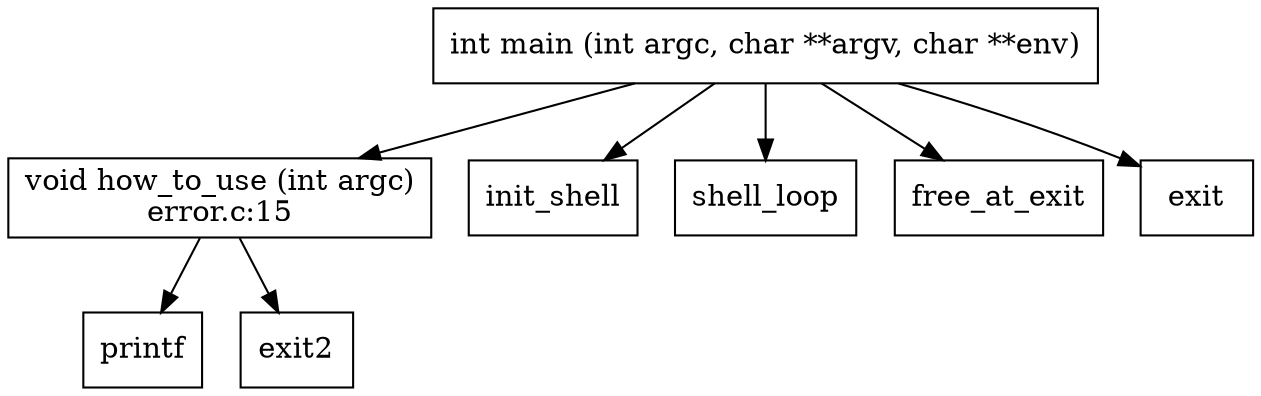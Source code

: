 digraph cflow {
    node [shape="box"]
    main [label="int main (int argc, char **argv, char **env)"]
    main -> how_to_use
    main -> init_shell
    main -> shell_loop
    main -> free_at_exit
    main -> exit
	how_to_use [label="void how_to_use (int argc)
error.c:15"]
    how_to_use -> printf
    how_to_use -> exit2
}